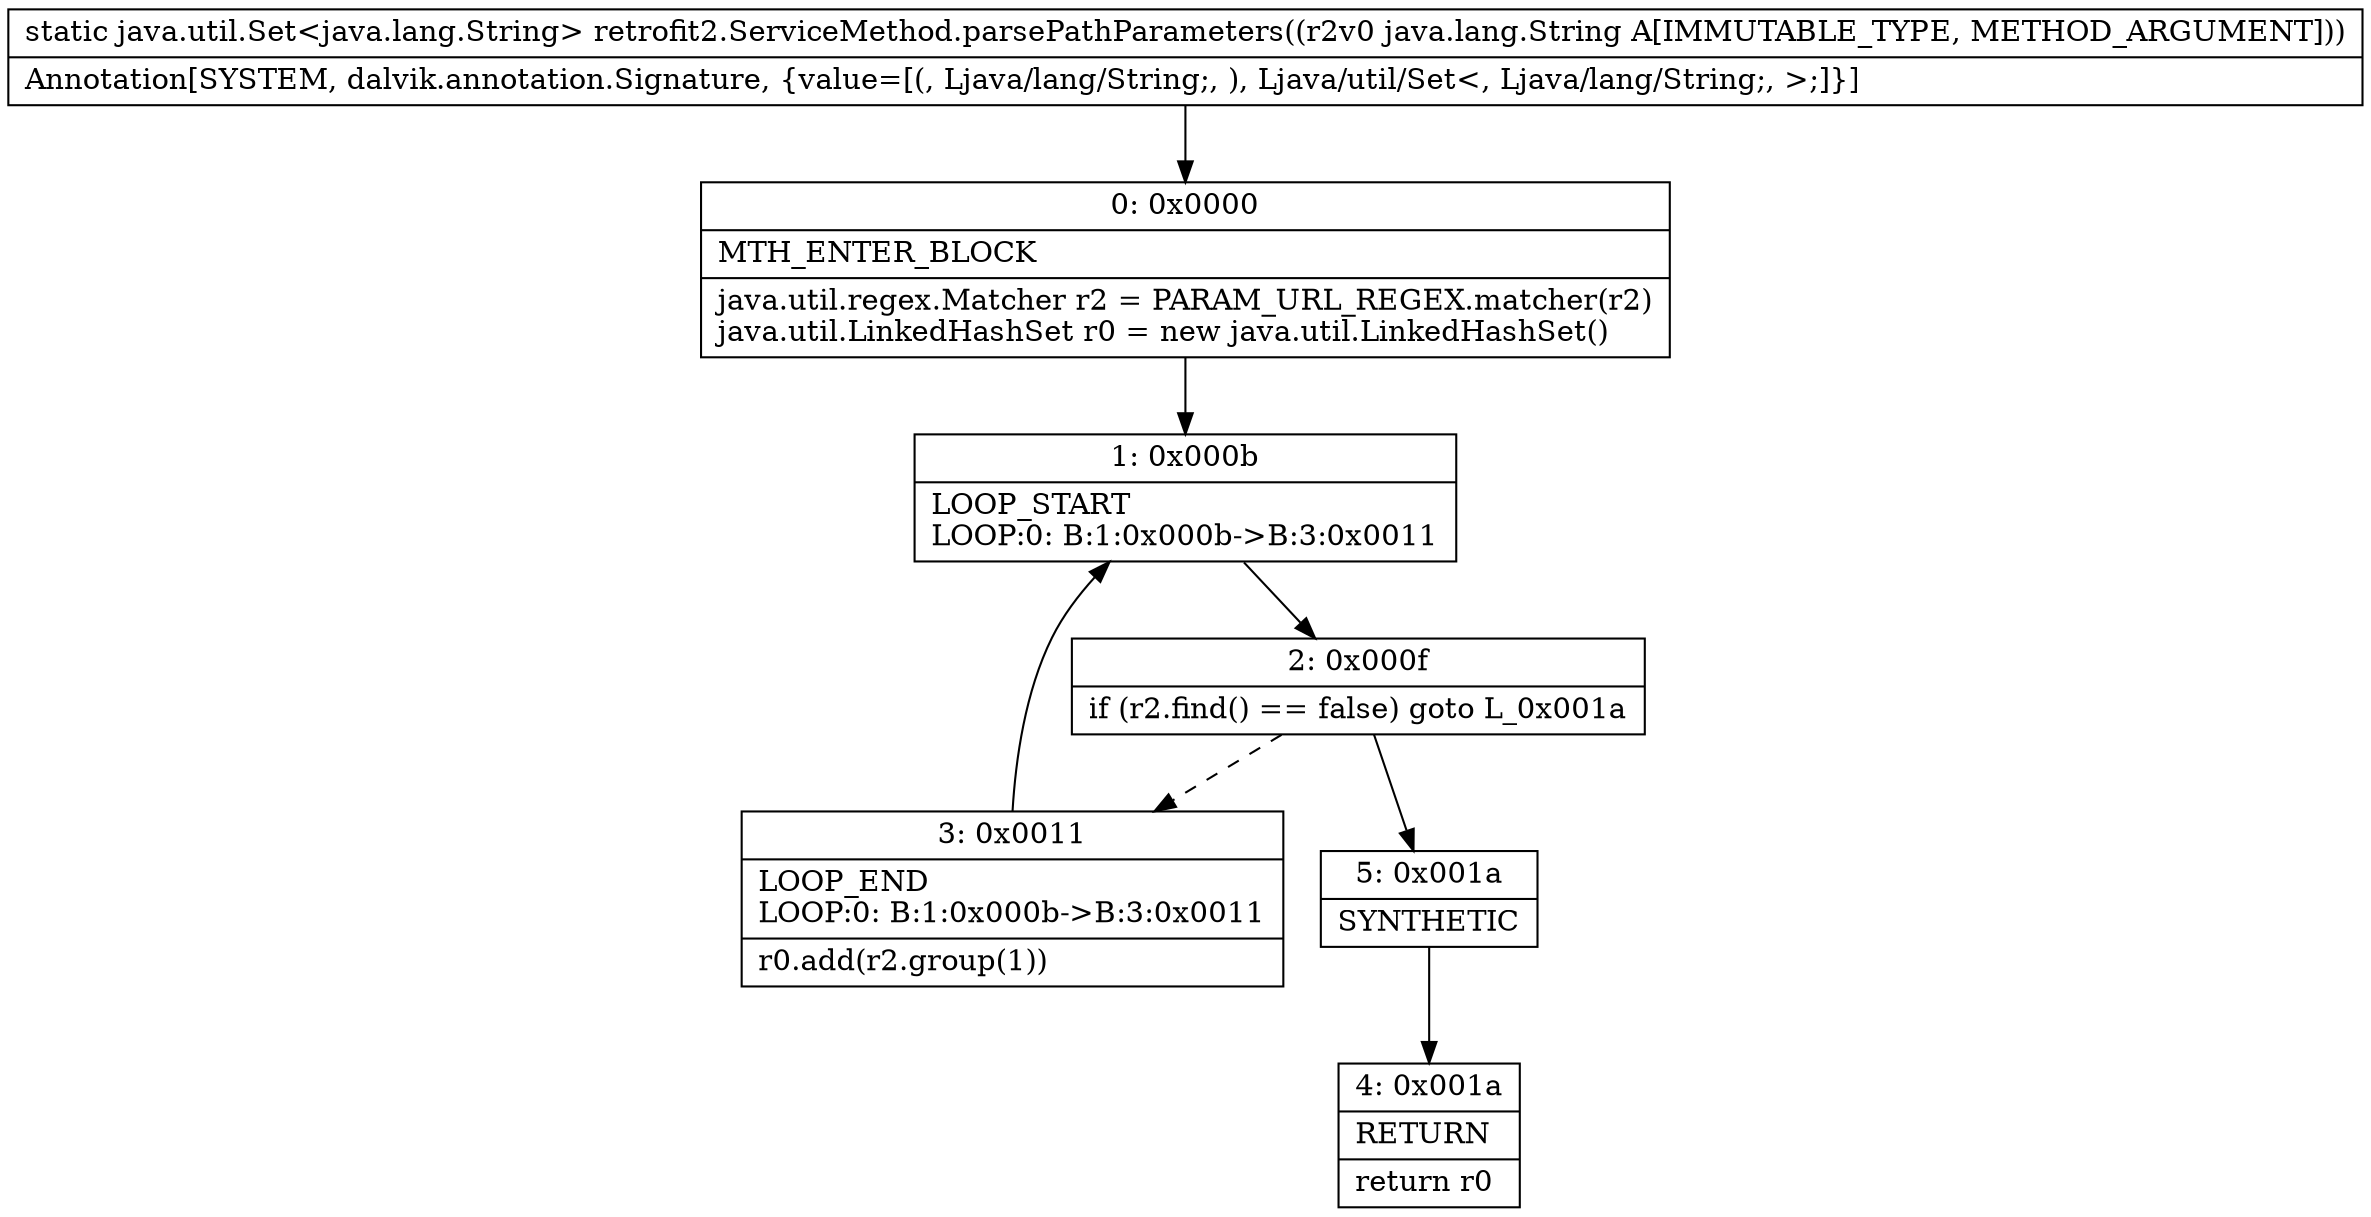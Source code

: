 digraph "CFG forretrofit2.ServiceMethod.parsePathParameters(Ljava\/lang\/String;)Ljava\/util\/Set;" {
Node_0 [shape=record,label="{0\:\ 0x0000|MTH_ENTER_BLOCK\l|java.util.regex.Matcher r2 = PARAM_URL_REGEX.matcher(r2)\ljava.util.LinkedHashSet r0 = new java.util.LinkedHashSet()\l}"];
Node_1 [shape=record,label="{1\:\ 0x000b|LOOP_START\lLOOP:0: B:1:0x000b\-\>B:3:0x0011\l}"];
Node_2 [shape=record,label="{2\:\ 0x000f|if (r2.find() == false) goto L_0x001a\l}"];
Node_3 [shape=record,label="{3\:\ 0x0011|LOOP_END\lLOOP:0: B:1:0x000b\-\>B:3:0x0011\l|r0.add(r2.group(1))\l}"];
Node_4 [shape=record,label="{4\:\ 0x001a|RETURN\l|return r0\l}"];
Node_5 [shape=record,label="{5\:\ 0x001a|SYNTHETIC\l}"];
MethodNode[shape=record,label="{static java.util.Set\<java.lang.String\> retrofit2.ServiceMethod.parsePathParameters((r2v0 java.lang.String A[IMMUTABLE_TYPE, METHOD_ARGUMENT]))  | Annotation[SYSTEM, dalvik.annotation.Signature, \{value=[(, Ljava\/lang\/String;, ), Ljava\/util\/Set\<, Ljava\/lang\/String;, \>;]\}]\l}"];
MethodNode -> Node_0;
Node_0 -> Node_1;
Node_1 -> Node_2;
Node_2 -> Node_3[style=dashed];
Node_2 -> Node_5;
Node_3 -> Node_1;
Node_5 -> Node_4;
}

